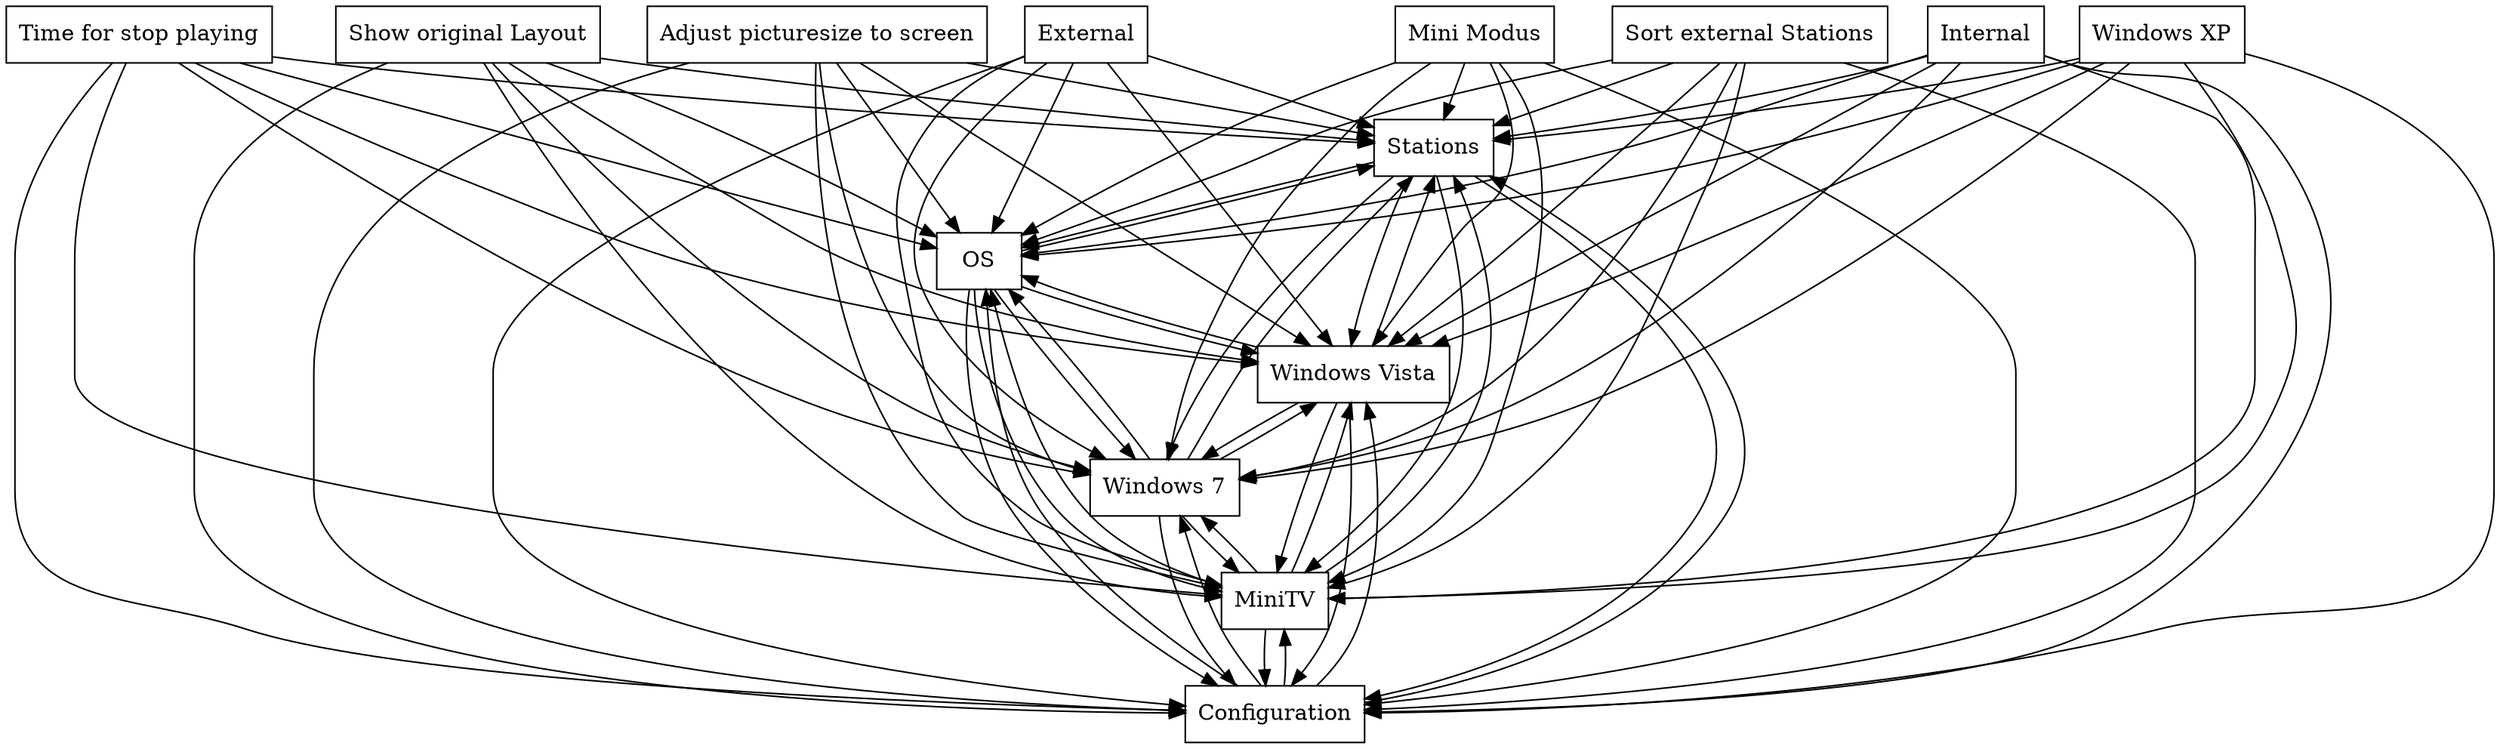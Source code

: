 digraph{
graph [rankdir=TB];
node [shape=box];
edge [arrowhead=normal];
0[label="Adjust picturesize to screen",]
1[label="Stations",]
2[label="OS",]
3[label="Configuration",]
4[label="MiniTV",]
5[label="Windows 7",]
6[label="Time for stop playing",]
7[label="External",]
8[label="Show original Layout",]
9[label="Windows XP",]
10[label="Mini Modus",]
11[label="Sort external Stations",]
12[label="Windows Vista",]
13[label="Internal",]
0->1[label="",]
0->2[label="",]
0->3[label="",]
0->4[label="",]
0->5[label="",]
0->12[label="",]
1->2[label="",]
1->3[label="",]
1->4[label="",]
1->5[label="",]
1->12[label="",]
2->1[label="",]
2->3[label="",]
2->4[label="",]
2->5[label="",]
2->12[label="",]
3->1[label="",]
3->2[label="",]
3->4[label="",]
3->5[label="",]
3->12[label="",]
4->1[label="",]
4->2[label="",]
4->3[label="",]
4->5[label="",]
4->12[label="",]
5->1[label="",]
5->2[label="",]
5->3[label="",]
5->4[label="",]
5->12[label="",]
6->1[label="",]
6->2[label="",]
6->3[label="",]
6->4[label="",]
6->5[label="",]
6->12[label="",]
7->1[label="",]
7->2[label="",]
7->3[label="",]
7->4[label="",]
7->5[label="",]
7->12[label="",]
8->1[label="",]
8->2[label="",]
8->3[label="",]
8->4[label="",]
8->5[label="",]
8->12[label="",]
9->1[label="",]
9->2[label="",]
9->3[label="",]
9->4[label="",]
9->5[label="",]
9->12[label="",]
10->1[label="",]
10->2[label="",]
10->3[label="",]
10->4[label="",]
10->5[label="",]
10->12[label="",]
11->1[label="",]
11->2[label="",]
11->3[label="",]
11->4[label="",]
11->5[label="",]
11->12[label="",]
12->1[label="",]
12->2[label="",]
12->3[label="",]
12->4[label="",]
12->5[label="",]
13->1[label="",]
13->2[label="",]
13->3[label="",]
13->4[label="",]
13->5[label="",]
13->12[label="",]
}

